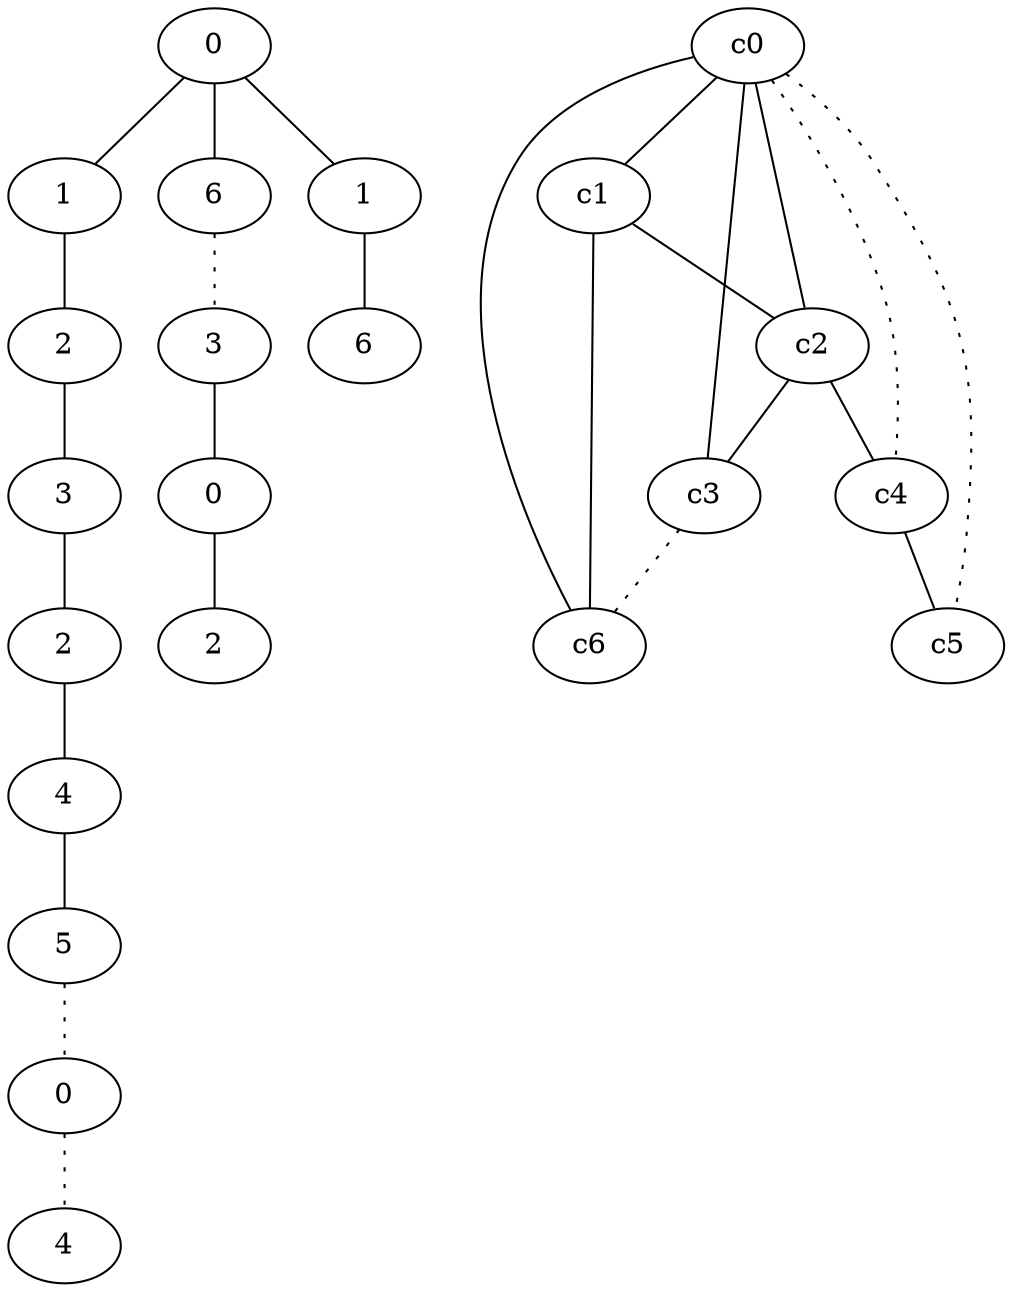 graph {
a0[label=0];
a1[label=1];
a2[label=2];
a3[label=3];
a4[label=2];
a5[label=4];
a6[label=5];
a7[label=0];
a8[label=4];
a9[label=6];
a10[label=3];
a11[label=0];
a12[label=2];
a13[label=1];
a14[label=6];
a0 -- a1;
a0 -- a9;
a0 -- a13;
a1 -- a2;
a2 -- a3;
a3 -- a4;
a4 -- a5;
a5 -- a6;
a6 -- a7 [style=dotted];
a7 -- a8 [style=dotted];
a9 -- a10 [style=dotted];
a10 -- a11;
a11 -- a12;
a13 -- a14;
c0 -- c1;
c0 -- c2;
c0 -- c3;
c0 -- c4 [style=dotted];
c0 -- c5 [style=dotted];
c0 -- c6;
c1 -- c2;
c1 -- c6;
c2 -- c3;
c2 -- c4;
c3 -- c6 [style=dotted];
c4 -- c5;
}
